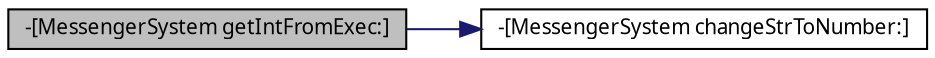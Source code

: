 digraph G
{
  edge [fontname="FreeSans.ttf",fontsize="10",labelfontname="FreeSans.ttf",labelfontsize="10"];
  node [fontname="FreeSans.ttf",fontsize="10",shape=record];
  rankdir=LR;
  Node1 [label="-[MessengerSystem getIntFromExec:]",height=0.2,width=0.4,color="black", fillcolor="grey75", style="filled" fontcolor="black"];
  Node1 -> Node2 [color="midnightblue",fontsize="10",style="solid"];
  Node2 [label="-[MessengerSystem changeStrToNumber:]",height=0.2,width=0.4,color="black", fillcolor="white", style="filled",URL="$dc/dc9/interface_messenger_system.html#a9c32da2a99a87a32c2567b29b4d411ac"];
}
